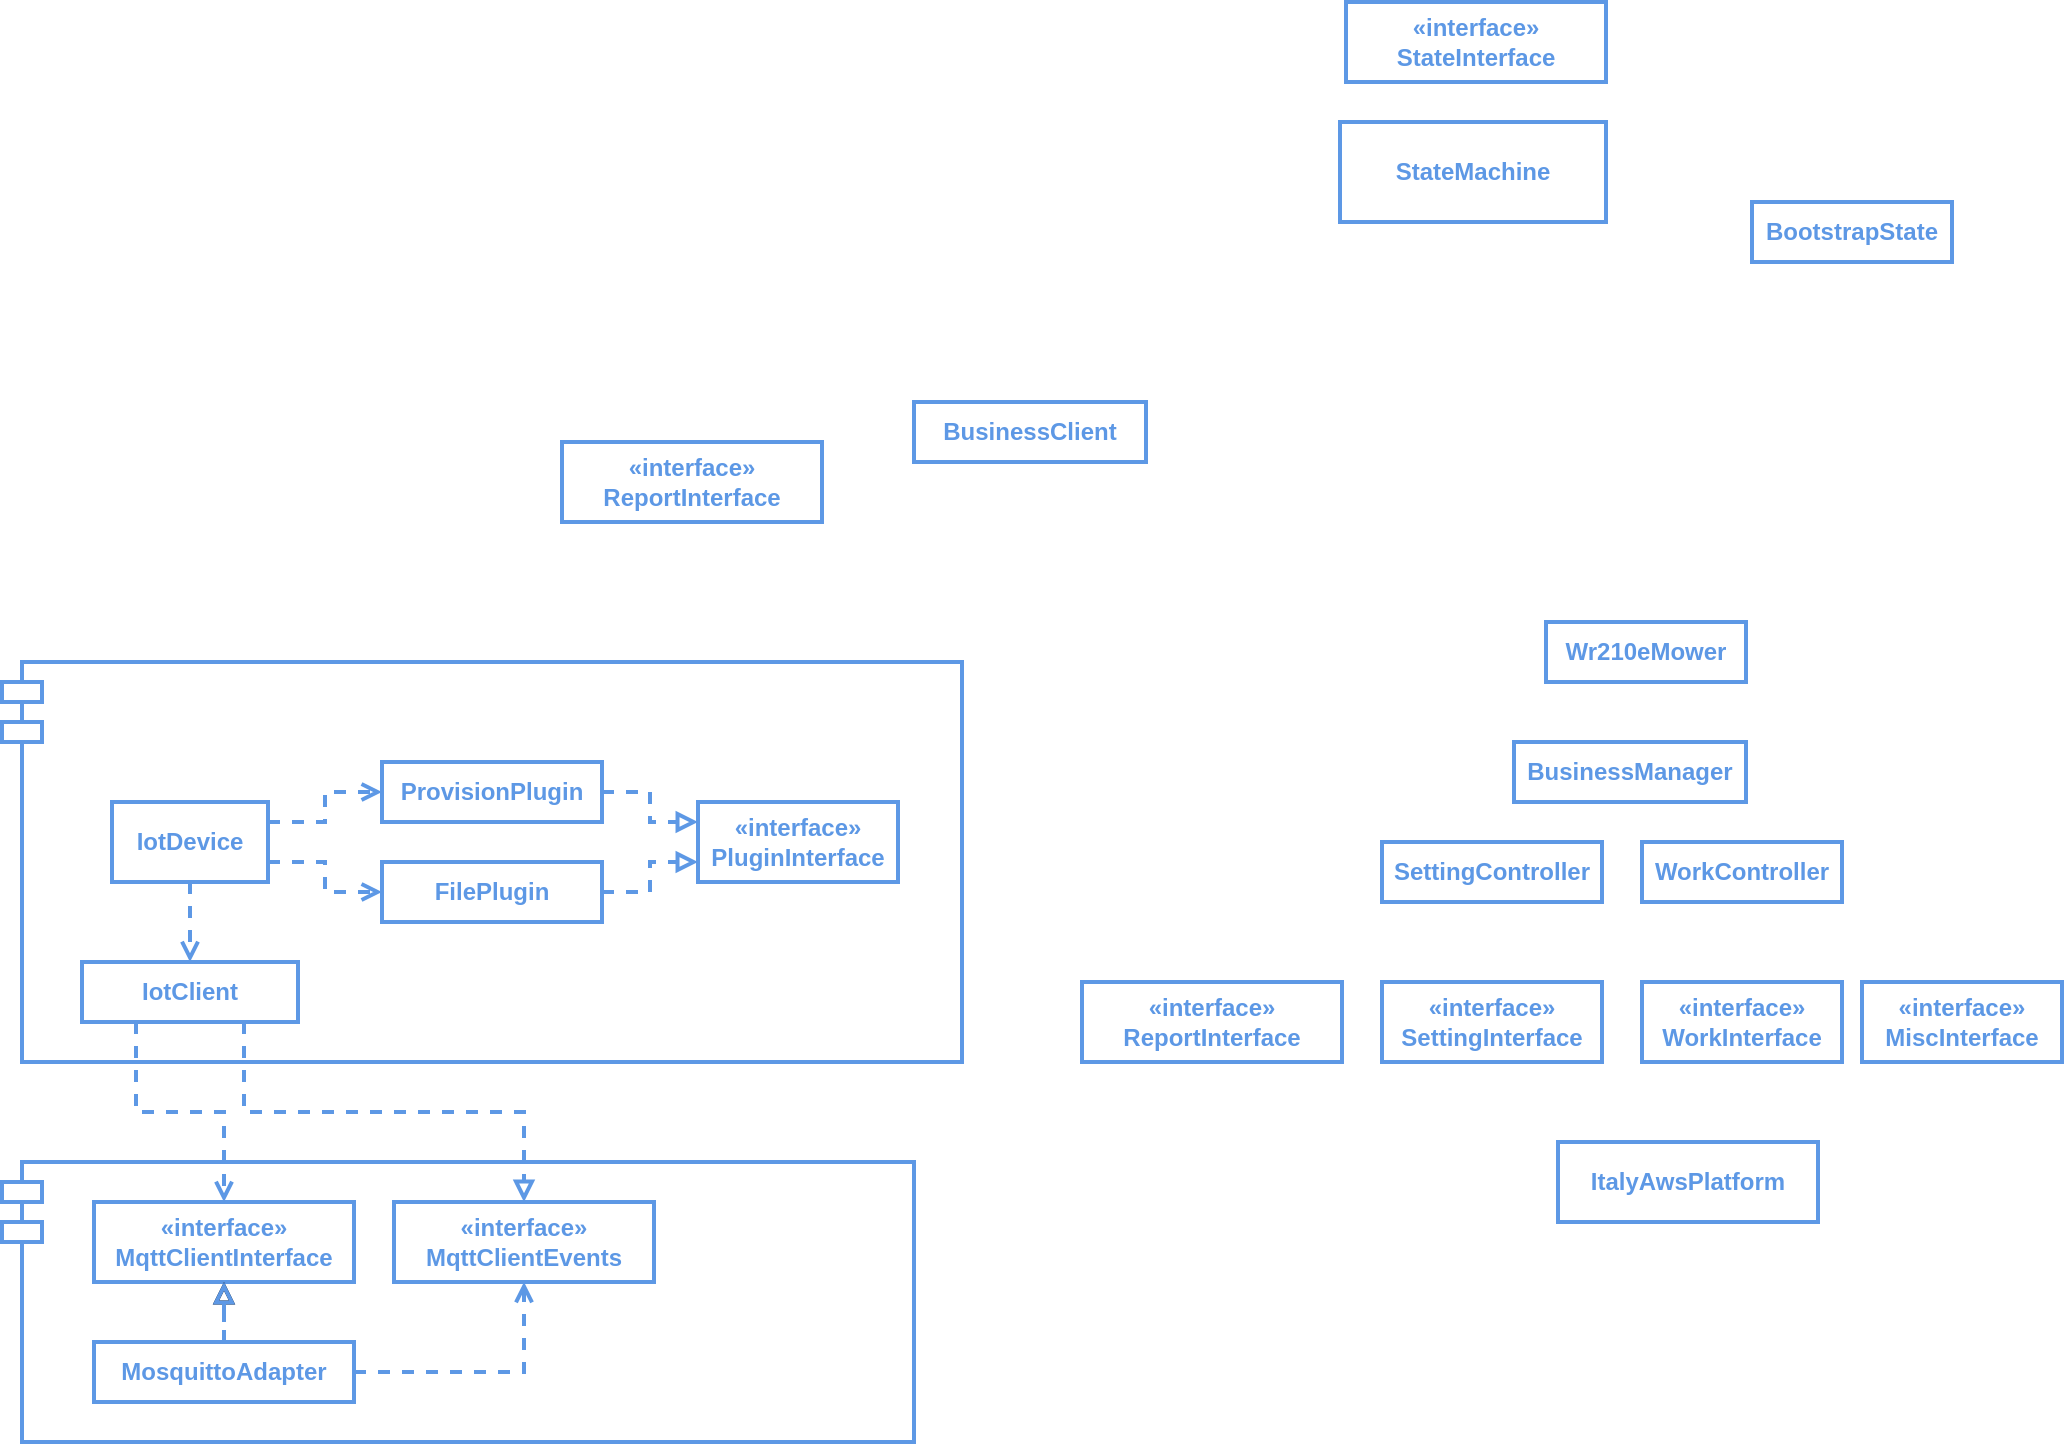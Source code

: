 <mxfile version="22.1.17" type="github">
  <diagram id="C5RBs43oDa-KdzZeNtuy" name="Page-1">
    <mxGraphModel dx="1434" dy="746" grid="1" gridSize="10" guides="1" tooltips="1" connect="1" arrows="1" fold="1" page="1" pageScale="1" pageWidth="827" pageHeight="1169" math="0" shadow="0">
      <root>
        <mxCell id="WIyWlLk6GJQsqaUBKTNV-0" />
        <mxCell id="WIyWlLk6GJQsqaUBKTNV-1" parent="WIyWlLk6GJQsqaUBKTNV-0" />
        <mxCell id="T223Wyw5lx-as_ETwjdr-7" value="" style="shape=module;align=left;spacingLeft=20;align=center;verticalAlign=middle;whiteSpace=wrap;html=1;strokeColor=#5d98e5;fontColor=#6d99f1;fontStyle=1;spacingTop=10;strokeWidth=2;" vertex="1" parent="WIyWlLk6GJQsqaUBKTNV-1">
          <mxGeometry x="40" y="850" width="456" height="140" as="geometry" />
        </mxCell>
        <mxCell id="T223Wyw5lx-as_ETwjdr-10" value="&lt;font color=&quot;#5d98e5&quot;&gt;&lt;b&gt;«interface»&lt;br&gt;MqttClientInterface&lt;/b&gt;&lt;br&gt;&lt;/font&gt;" style="html=1;whiteSpace=wrap;strokeWidth=2;strokeColor=#5d98e5;" vertex="1" parent="WIyWlLk6GJQsqaUBKTNV-1">
          <mxGeometry x="86" y="870" width="130" height="40" as="geometry" />
        </mxCell>
        <mxCell id="T223Wyw5lx-as_ETwjdr-13" style="edgeStyle=orthogonalEdgeStyle;rounded=0;orthogonalLoop=1;jettySize=auto;html=1;exitX=0.5;exitY=0;exitDx=0;exitDy=0;entryX=0.5;entryY=1;entryDx=0;entryDy=0;endArrow=block;endFill=0;dashed=1;strokeWidth=2;" edge="1" parent="WIyWlLk6GJQsqaUBKTNV-1" source="T223Wyw5lx-as_ETwjdr-12" target="T223Wyw5lx-as_ETwjdr-10">
          <mxGeometry relative="1" as="geometry" />
        </mxCell>
        <mxCell id="T223Wyw5lx-as_ETwjdr-14" value="" style="edgeStyle=orthogonalEdgeStyle;rounded=0;orthogonalLoop=1;jettySize=auto;html=1;strokeColor=#5d98e5;strokeWidth=2;dashed=1;endArrow=block;endFill=0;" edge="1" parent="WIyWlLk6GJQsqaUBKTNV-1" source="T223Wyw5lx-as_ETwjdr-12" target="T223Wyw5lx-as_ETwjdr-10">
          <mxGeometry relative="1" as="geometry" />
        </mxCell>
        <mxCell id="T223Wyw5lx-as_ETwjdr-35" style="edgeStyle=orthogonalEdgeStyle;rounded=0;orthogonalLoop=1;jettySize=auto;html=1;exitX=1;exitY=0.5;exitDx=0;exitDy=0;entryX=0.5;entryY=1;entryDx=0;entryDy=0;endArrow=open;strokeColor=#5d98e5;endFill=0;strokeWidth=2;dashed=1;" edge="1" parent="WIyWlLk6GJQsqaUBKTNV-1" source="T223Wyw5lx-as_ETwjdr-12" target="T223Wyw5lx-as_ETwjdr-15">
          <mxGeometry relative="1" as="geometry" />
        </mxCell>
        <mxCell id="T223Wyw5lx-as_ETwjdr-12" value="&lt;font color=&quot;#5d98e5&quot;&gt;&lt;b&gt;MosquittoAdapter&lt;/b&gt;&lt;/font&gt;" style="html=1;whiteSpace=wrap;strokeColor=#5d98e5;strokeWidth=2;" vertex="1" parent="WIyWlLk6GJQsqaUBKTNV-1">
          <mxGeometry x="86" y="940" width="130" height="30" as="geometry" />
        </mxCell>
        <mxCell id="T223Wyw5lx-as_ETwjdr-15" value="&lt;font color=&quot;#5d98e5&quot;&gt;&lt;b&gt;«interface»&lt;br&gt;MqttClientEvents&lt;/b&gt;&lt;br&gt;&lt;/font&gt;" style="html=1;whiteSpace=wrap;strokeWidth=2;strokeColor=#5d98e5;" vertex="1" parent="WIyWlLk6GJQsqaUBKTNV-1">
          <mxGeometry x="236" y="870" width="130" height="40" as="geometry" />
        </mxCell>
        <mxCell id="T223Wyw5lx-as_ETwjdr-16" value="" style="shape=module;align=left;spacingLeft=20;align=center;verticalAlign=middle;whiteSpace=wrap;html=1;strokeColor=#5d98e5;fontColor=#6d99f1;fontStyle=1;spacingTop=10;strokeWidth=2;" vertex="1" parent="WIyWlLk6GJQsqaUBKTNV-1">
          <mxGeometry x="40" y="600" width="480" height="200" as="geometry" />
        </mxCell>
        <mxCell id="T223Wyw5lx-as_ETwjdr-36" style="edgeStyle=orthogonalEdgeStyle;rounded=0;orthogonalLoop=1;jettySize=auto;html=1;exitX=0.5;exitY=1;exitDx=0;exitDy=0;endArrow=open;strokeColor=#5d98e5;endFill=0;strokeWidth=2;dashed=1;" edge="1" parent="WIyWlLk6GJQsqaUBKTNV-1" source="T223Wyw5lx-as_ETwjdr-17" target="T223Wyw5lx-as_ETwjdr-21">
          <mxGeometry relative="1" as="geometry" />
        </mxCell>
        <mxCell id="T223Wyw5lx-as_ETwjdr-37" style="edgeStyle=orthogonalEdgeStyle;rounded=0;orthogonalLoop=1;jettySize=auto;html=1;exitX=1;exitY=0.75;exitDx=0;exitDy=0;entryX=0;entryY=0.5;entryDx=0;entryDy=0;endArrow=open;strokeColor=#5d98e5;endFill=0;strokeWidth=2;dashed=1;" edge="1" parent="WIyWlLk6GJQsqaUBKTNV-1" source="T223Wyw5lx-as_ETwjdr-17" target="T223Wyw5lx-as_ETwjdr-20">
          <mxGeometry relative="1" as="geometry" />
        </mxCell>
        <mxCell id="T223Wyw5lx-as_ETwjdr-38" style="edgeStyle=orthogonalEdgeStyle;rounded=0;orthogonalLoop=1;jettySize=auto;html=1;exitX=1;exitY=0.25;exitDx=0;exitDy=0;entryX=0;entryY=0.5;entryDx=0;entryDy=0;endArrow=open;strokeColor=#5d98e5;endFill=0;strokeWidth=2;dashed=1;" edge="1" parent="WIyWlLk6GJQsqaUBKTNV-1" source="T223Wyw5lx-as_ETwjdr-17" target="T223Wyw5lx-as_ETwjdr-19">
          <mxGeometry relative="1" as="geometry" />
        </mxCell>
        <mxCell id="T223Wyw5lx-as_ETwjdr-17" value="&lt;font color=&quot;#5d98e5&quot;&gt;&lt;b&gt;IotDevice&lt;/b&gt;&lt;/font&gt;" style="html=1;whiteSpace=wrap;strokeColor=#5d98e5;strokeWidth=2;" vertex="1" parent="WIyWlLk6GJQsqaUBKTNV-1">
          <mxGeometry x="95" y="670" width="78" height="40" as="geometry" />
        </mxCell>
        <mxCell id="T223Wyw5lx-as_ETwjdr-18" value="&lt;font color=&quot;#5d98e5&quot;&gt;&lt;b&gt;«interface»&lt;br&gt;PluginInterface&lt;/b&gt;&lt;br&gt;&lt;/font&gt;" style="html=1;whiteSpace=wrap;strokeWidth=2;strokeColor=#5d98e5;" vertex="1" parent="WIyWlLk6GJQsqaUBKTNV-1">
          <mxGeometry x="388" y="670" width="100" height="40" as="geometry" />
        </mxCell>
        <mxCell id="T223Wyw5lx-as_ETwjdr-28" style="edgeStyle=orthogonalEdgeStyle;rounded=0;orthogonalLoop=1;jettySize=auto;html=1;exitX=1;exitY=0.5;exitDx=0;exitDy=0;entryX=0;entryY=0.25;entryDx=0;entryDy=0;endArrow=block;strokeColor=#5d98e5;strokeWidth=2;dashed=1;endFill=0;" edge="1" parent="WIyWlLk6GJQsqaUBKTNV-1" source="T223Wyw5lx-as_ETwjdr-19" target="T223Wyw5lx-as_ETwjdr-18">
          <mxGeometry relative="1" as="geometry" />
        </mxCell>
        <mxCell id="T223Wyw5lx-as_ETwjdr-19" value="&lt;font color=&quot;#5d98e5&quot;&gt;&lt;b&gt;ProvisionPlugin&lt;/b&gt;&lt;/font&gt;" style="html=1;whiteSpace=wrap;strokeColor=#5d98e5;strokeWidth=2;" vertex="1" parent="WIyWlLk6GJQsqaUBKTNV-1">
          <mxGeometry x="230" y="650" width="110" height="30" as="geometry" />
        </mxCell>
        <mxCell id="T223Wyw5lx-as_ETwjdr-29" style="edgeStyle=orthogonalEdgeStyle;rounded=0;orthogonalLoop=1;jettySize=auto;html=1;exitX=1;exitY=0.5;exitDx=0;exitDy=0;entryX=0;entryY=0.75;entryDx=0;entryDy=0;endArrow=block;strokeColor=#5d98e5;strokeWidth=2;dashed=1;endFill=0;" edge="1" parent="WIyWlLk6GJQsqaUBKTNV-1" source="T223Wyw5lx-as_ETwjdr-20" target="T223Wyw5lx-as_ETwjdr-18">
          <mxGeometry relative="1" as="geometry" />
        </mxCell>
        <mxCell id="T223Wyw5lx-as_ETwjdr-20" value="&lt;font color=&quot;#5d98e5&quot;&gt;&lt;b&gt;FilePlugin&lt;/b&gt;&lt;/font&gt;" style="html=1;whiteSpace=wrap;strokeColor=#5d98e5;strokeWidth=2;" vertex="1" parent="WIyWlLk6GJQsqaUBKTNV-1">
          <mxGeometry x="230" y="700" width="110" height="30" as="geometry" />
        </mxCell>
        <mxCell id="T223Wyw5lx-as_ETwjdr-30" style="edgeStyle=orthogonalEdgeStyle;rounded=0;orthogonalLoop=1;jettySize=auto;html=1;exitX=0.25;exitY=1;exitDx=0;exitDy=0;entryX=0.5;entryY=0;entryDx=0;entryDy=0;endArrow=open;endFill=0;strokeWidth=2;strokeColor=#5d98e5;dashed=1;" edge="1" parent="WIyWlLk6GJQsqaUBKTNV-1" source="T223Wyw5lx-as_ETwjdr-21" target="T223Wyw5lx-as_ETwjdr-10">
          <mxGeometry relative="1" as="geometry" />
        </mxCell>
        <mxCell id="T223Wyw5lx-as_ETwjdr-33" style="edgeStyle=orthogonalEdgeStyle;rounded=0;orthogonalLoop=1;jettySize=auto;html=1;exitX=0.75;exitY=1;exitDx=0;exitDy=0;endArrow=block;strokeColor=#5d98e5;strokeWidth=2;dashed=1;endFill=0;" edge="1" parent="WIyWlLk6GJQsqaUBKTNV-1" source="T223Wyw5lx-as_ETwjdr-21" target="T223Wyw5lx-as_ETwjdr-15">
          <mxGeometry relative="1" as="geometry" />
        </mxCell>
        <mxCell id="T223Wyw5lx-as_ETwjdr-21" value="&lt;font color=&quot;#5d98e5&quot;&gt;&lt;b&gt;IotClient&lt;/b&gt;&lt;/font&gt;" style="html=1;whiteSpace=wrap;strokeColor=#5d98e5;strokeWidth=2;" vertex="1" parent="WIyWlLk6GJQsqaUBKTNV-1">
          <mxGeometry x="80" y="750" width="108" height="30" as="geometry" />
        </mxCell>
        <mxCell id="T223Wyw5lx-as_ETwjdr-41" value="&lt;font color=&quot;#5d98e5&quot;&gt;&lt;b&gt;«interface»&lt;br&gt;SettingInterface&lt;/b&gt;&lt;br&gt;&lt;/font&gt;" style="html=1;whiteSpace=wrap;strokeWidth=2;strokeColor=#5d98e5;" vertex="1" parent="WIyWlLk6GJQsqaUBKTNV-1">
          <mxGeometry x="730" y="760" width="110" height="40" as="geometry" />
        </mxCell>
        <mxCell id="T223Wyw5lx-as_ETwjdr-42" value="&lt;font color=&quot;#5d98e5&quot;&gt;&lt;b&gt;«interface»&lt;br&gt;WorkInterface&lt;/b&gt;&lt;br&gt;&lt;/font&gt;" style="html=1;whiteSpace=wrap;strokeWidth=2;strokeColor=#5d98e5;" vertex="1" parent="WIyWlLk6GJQsqaUBKTNV-1">
          <mxGeometry x="860" y="760" width="100" height="40" as="geometry" />
        </mxCell>
        <mxCell id="T223Wyw5lx-as_ETwjdr-43" value="&lt;font color=&quot;#5d98e5&quot;&gt;&lt;b&gt;«interface»&lt;br&gt;MiscInterface&lt;/b&gt;&lt;br&gt;&lt;/font&gt;" style="html=1;whiteSpace=wrap;strokeWidth=2;strokeColor=#5d98e5;" vertex="1" parent="WIyWlLk6GJQsqaUBKTNV-1">
          <mxGeometry x="970" y="760" width="100" height="40" as="geometry" />
        </mxCell>
        <mxCell id="T223Wyw5lx-as_ETwjdr-44" value="&lt;font color=&quot;#5d98e5&quot;&gt;&lt;b&gt;«interface»&lt;br&gt;ReportInterface&lt;/b&gt;&lt;br&gt;&lt;/font&gt;" style="html=1;whiteSpace=wrap;strokeWidth=2;strokeColor=#5d98e5;" vertex="1" parent="WIyWlLk6GJQsqaUBKTNV-1">
          <mxGeometry x="580" y="760" width="130" height="40" as="geometry" />
        </mxCell>
        <mxCell id="T223Wyw5lx-as_ETwjdr-45" value="&lt;font color=&quot;#5d98e5&quot;&gt;&lt;b&gt;ItalyAwsPlatform&lt;/b&gt;&lt;/font&gt;" style="html=1;whiteSpace=wrap;strokeColor=#5d98e5;strokeWidth=2;" vertex="1" parent="WIyWlLk6GJQsqaUBKTNV-1">
          <mxGeometry x="818" y="840" width="130" height="40" as="geometry" />
        </mxCell>
        <mxCell id="T223Wyw5lx-as_ETwjdr-46" value="&lt;font color=&quot;#5d98e5&quot;&gt;&lt;b&gt;WorkController&lt;/b&gt;&lt;/font&gt;" style="html=1;whiteSpace=wrap;strokeColor=#5d98e5;strokeWidth=2;" vertex="1" parent="WIyWlLk6GJQsqaUBKTNV-1">
          <mxGeometry x="860" y="690" width="100" height="30" as="geometry" />
        </mxCell>
        <mxCell id="T223Wyw5lx-as_ETwjdr-47" value="&lt;font color=&quot;#5d98e5&quot;&gt;&lt;b&gt;SettingController&lt;/b&gt;&lt;/font&gt;" style="html=1;whiteSpace=wrap;strokeColor=#5d98e5;strokeWidth=2;" vertex="1" parent="WIyWlLk6GJQsqaUBKTNV-1">
          <mxGeometry x="730" y="690" width="110" height="30" as="geometry" />
        </mxCell>
        <mxCell id="T223Wyw5lx-as_ETwjdr-48" value="&lt;font color=&quot;#5d98e5&quot;&gt;&lt;b&gt;BusinessManager&lt;/b&gt;&lt;/font&gt;" style="html=1;whiteSpace=wrap;strokeColor=#5d98e5;strokeWidth=2;" vertex="1" parent="WIyWlLk6GJQsqaUBKTNV-1">
          <mxGeometry x="796" y="640" width="116" height="30" as="geometry" />
        </mxCell>
        <mxCell id="T223Wyw5lx-as_ETwjdr-49" value="&lt;font color=&quot;#5d98e5&quot;&gt;&lt;b&gt;«interface»&lt;br&gt;StateInterface&lt;/b&gt;&lt;br&gt;&lt;/font&gt;" style="html=1;whiteSpace=wrap;strokeWidth=2;strokeColor=#5d98e5;" vertex="1" parent="WIyWlLk6GJQsqaUBKTNV-1">
          <mxGeometry x="712" y="270" width="130" height="40" as="geometry" />
        </mxCell>
        <mxCell id="T223Wyw5lx-as_ETwjdr-50" value="&lt;font color=&quot;#5d98e5&quot;&gt;&lt;b&gt;BootstrapState&lt;/b&gt;&lt;/font&gt;" style="html=1;whiteSpace=wrap;strokeColor=#5d98e5;strokeWidth=2;" vertex="1" parent="WIyWlLk6GJQsqaUBKTNV-1">
          <mxGeometry x="915" y="370" width="100" height="30" as="geometry" />
        </mxCell>
        <mxCell id="T223Wyw5lx-as_ETwjdr-51" value="&lt;font color=&quot;#5d98e5&quot;&gt;&lt;b&gt;StateMachine&lt;/b&gt;&lt;/font&gt;" style="html=1;whiteSpace=wrap;strokeColor=#5d98e5;strokeWidth=2;" vertex="1" parent="WIyWlLk6GJQsqaUBKTNV-1">
          <mxGeometry x="709" y="330" width="133" height="50" as="geometry" />
        </mxCell>
        <mxCell id="T223Wyw5lx-as_ETwjdr-52" value="&lt;font color=&quot;#5d98e5&quot;&gt;&lt;b&gt;Wr210eMower&lt;/b&gt;&lt;/font&gt;" style="html=1;whiteSpace=wrap;strokeColor=#5d98e5;strokeWidth=2;" vertex="1" parent="WIyWlLk6GJQsqaUBKTNV-1">
          <mxGeometry x="812" y="580" width="100" height="30" as="geometry" />
        </mxCell>
        <mxCell id="T223Wyw5lx-as_ETwjdr-59" value="&lt;font color=&quot;#5d98e5&quot;&gt;&lt;b&gt;BusinessClient&lt;/b&gt;&lt;/font&gt;" style="html=1;whiteSpace=wrap;strokeColor=#5d98e5;strokeWidth=2;" vertex="1" parent="WIyWlLk6GJQsqaUBKTNV-1">
          <mxGeometry x="496" y="470" width="116" height="30" as="geometry" />
        </mxCell>
        <mxCell id="T223Wyw5lx-as_ETwjdr-60" value="&lt;font color=&quot;#5d98e5&quot;&gt;&lt;b&gt;«interface»&lt;br&gt;ReportInterface&lt;/b&gt;&lt;br&gt;&lt;/font&gt;" style="html=1;whiteSpace=wrap;strokeWidth=2;strokeColor=#5d98e5;" vertex="1" parent="WIyWlLk6GJQsqaUBKTNV-1">
          <mxGeometry x="320" y="490" width="130" height="40" as="geometry" />
        </mxCell>
      </root>
    </mxGraphModel>
  </diagram>
</mxfile>
